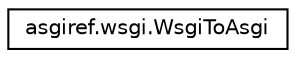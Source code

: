 digraph "Graphical Class Hierarchy"
{
 // LATEX_PDF_SIZE
  edge [fontname="Helvetica",fontsize="10",labelfontname="Helvetica",labelfontsize="10"];
  node [fontname="Helvetica",fontsize="10",shape=record];
  rankdir="LR";
  Node0 [label="asgiref.wsgi.WsgiToAsgi",height=0.2,width=0.4,color="black", fillcolor="white", style="filled",URL="$d9/d5c/classasgiref_1_1wsgi_1_1_wsgi_to_asgi.html",tooltip=" "];
}
